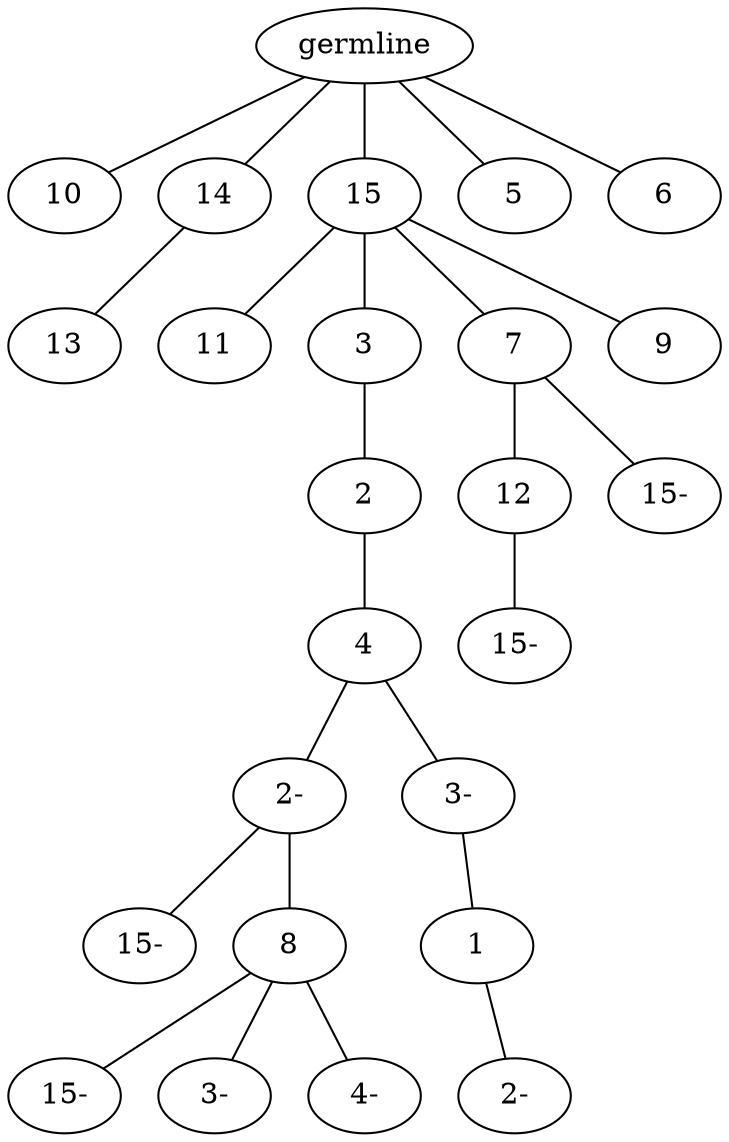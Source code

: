 graph tree {
    "140340362914544" [label="germline"];
    "140340362549424" [label="10"];
    "140340362548752" [label="14"];
    "140340362548944" [label="13"];
    "140340362549856" [label="15"];
    "140340362550528" [label="11"];
    "140340362548848" [label="3"];
    "140340362550240" [label="2"];
    "140340362551248" [label="4"];
    "140340362549808" [label="2-"];
    "140340362900576" [label="15-"];
    "140340362901680" [label="8"];
    "140340362914928" [label="15-"];
    "140340362445584" [label="3-"];
    "140340362907904" [label="4-"];
    "140340362547360" [label="3-"];
    "140340362900144" [label="1"];
    "140340362916624" [label="2-"];
    "140340362718944" [label="7"];
    "140340362549328" [label="12"];
    "140340362549904" [label="15-"];
    "140340362551152" [label="15-"];
    "140340362447840" [label="9"];
    "140340362917056" [label="5"];
    "140340362919168" [label="6"];
    "140340362914544" -- "140340362549424";
    "140340362914544" -- "140340362548752";
    "140340362914544" -- "140340362549856";
    "140340362914544" -- "140340362917056";
    "140340362914544" -- "140340362919168";
    "140340362548752" -- "140340362548944";
    "140340362549856" -- "140340362550528";
    "140340362549856" -- "140340362548848";
    "140340362549856" -- "140340362718944";
    "140340362549856" -- "140340362447840";
    "140340362548848" -- "140340362550240";
    "140340362550240" -- "140340362551248";
    "140340362551248" -- "140340362549808";
    "140340362551248" -- "140340362547360";
    "140340362549808" -- "140340362900576";
    "140340362549808" -- "140340362901680";
    "140340362901680" -- "140340362914928";
    "140340362901680" -- "140340362445584";
    "140340362901680" -- "140340362907904";
    "140340362547360" -- "140340362900144";
    "140340362900144" -- "140340362916624";
    "140340362718944" -- "140340362549328";
    "140340362718944" -- "140340362551152";
    "140340362549328" -- "140340362549904";
}
